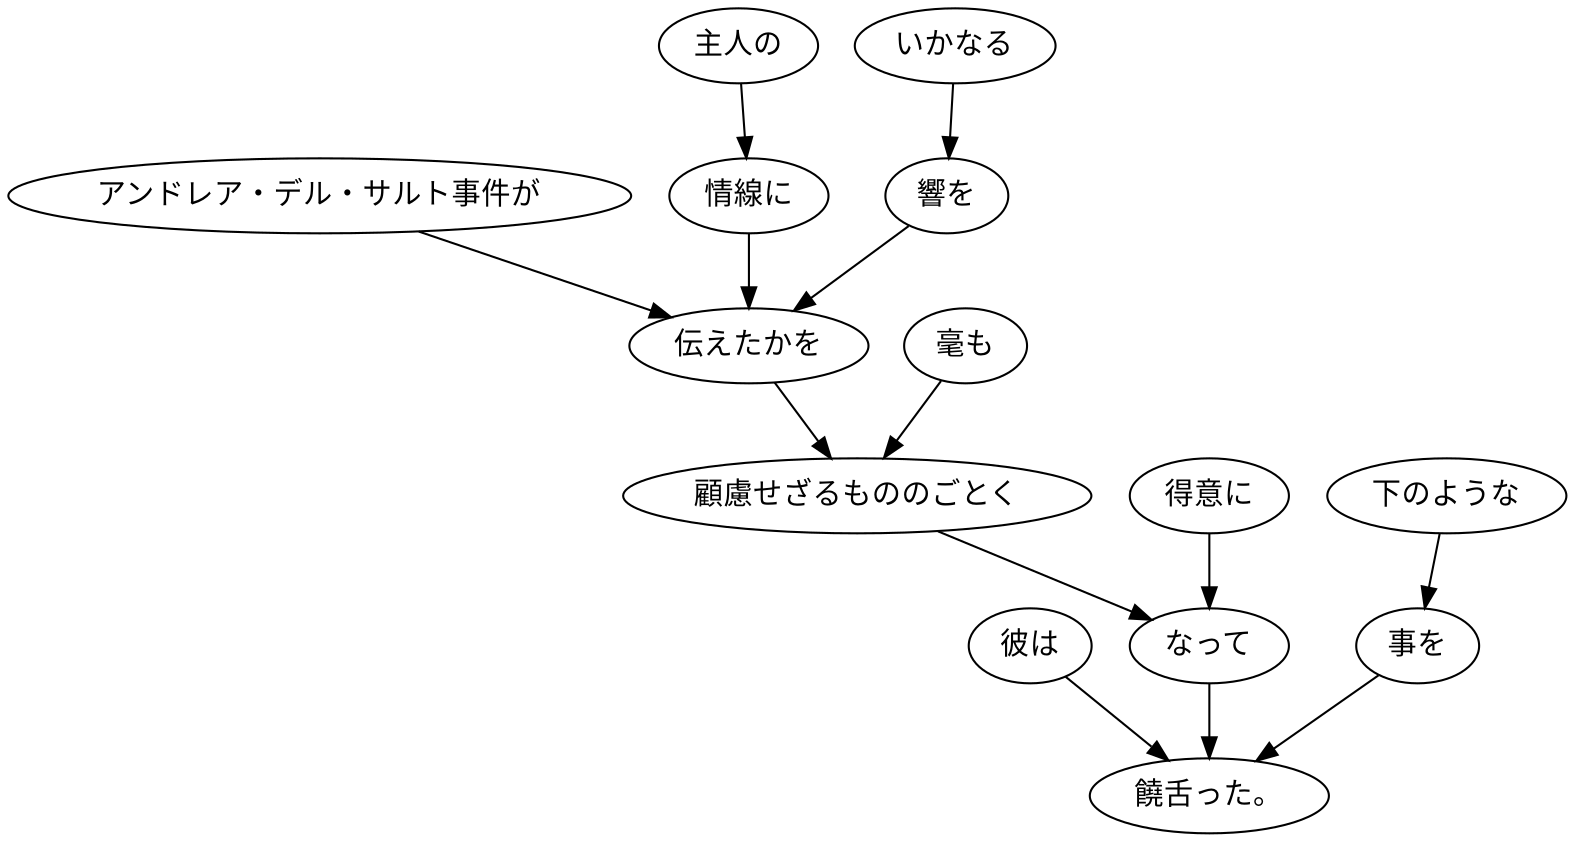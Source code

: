 digraph graph302 {
	node0 [label="彼は"];
	node1 [label="アンドレア・デル・サルト事件が"];
	node2 [label="主人の"];
	node3 [label="情線に"];
	node4 [label="いかなる"];
	node5 [label="響を"];
	node6 [label="伝えたかを"];
	node7 [label="毫も"];
	node8 [label="顧慮せざるもののごとく"];
	node9 [label="得意に"];
	node10 [label="なって"];
	node11 [label="下のような"];
	node12 [label="事を"];
	node13 [label="饒舌った。"];
	node0 -> node13;
	node1 -> node6;
	node2 -> node3;
	node3 -> node6;
	node4 -> node5;
	node5 -> node6;
	node6 -> node8;
	node7 -> node8;
	node8 -> node10;
	node9 -> node10;
	node10 -> node13;
	node11 -> node12;
	node12 -> node13;
}
